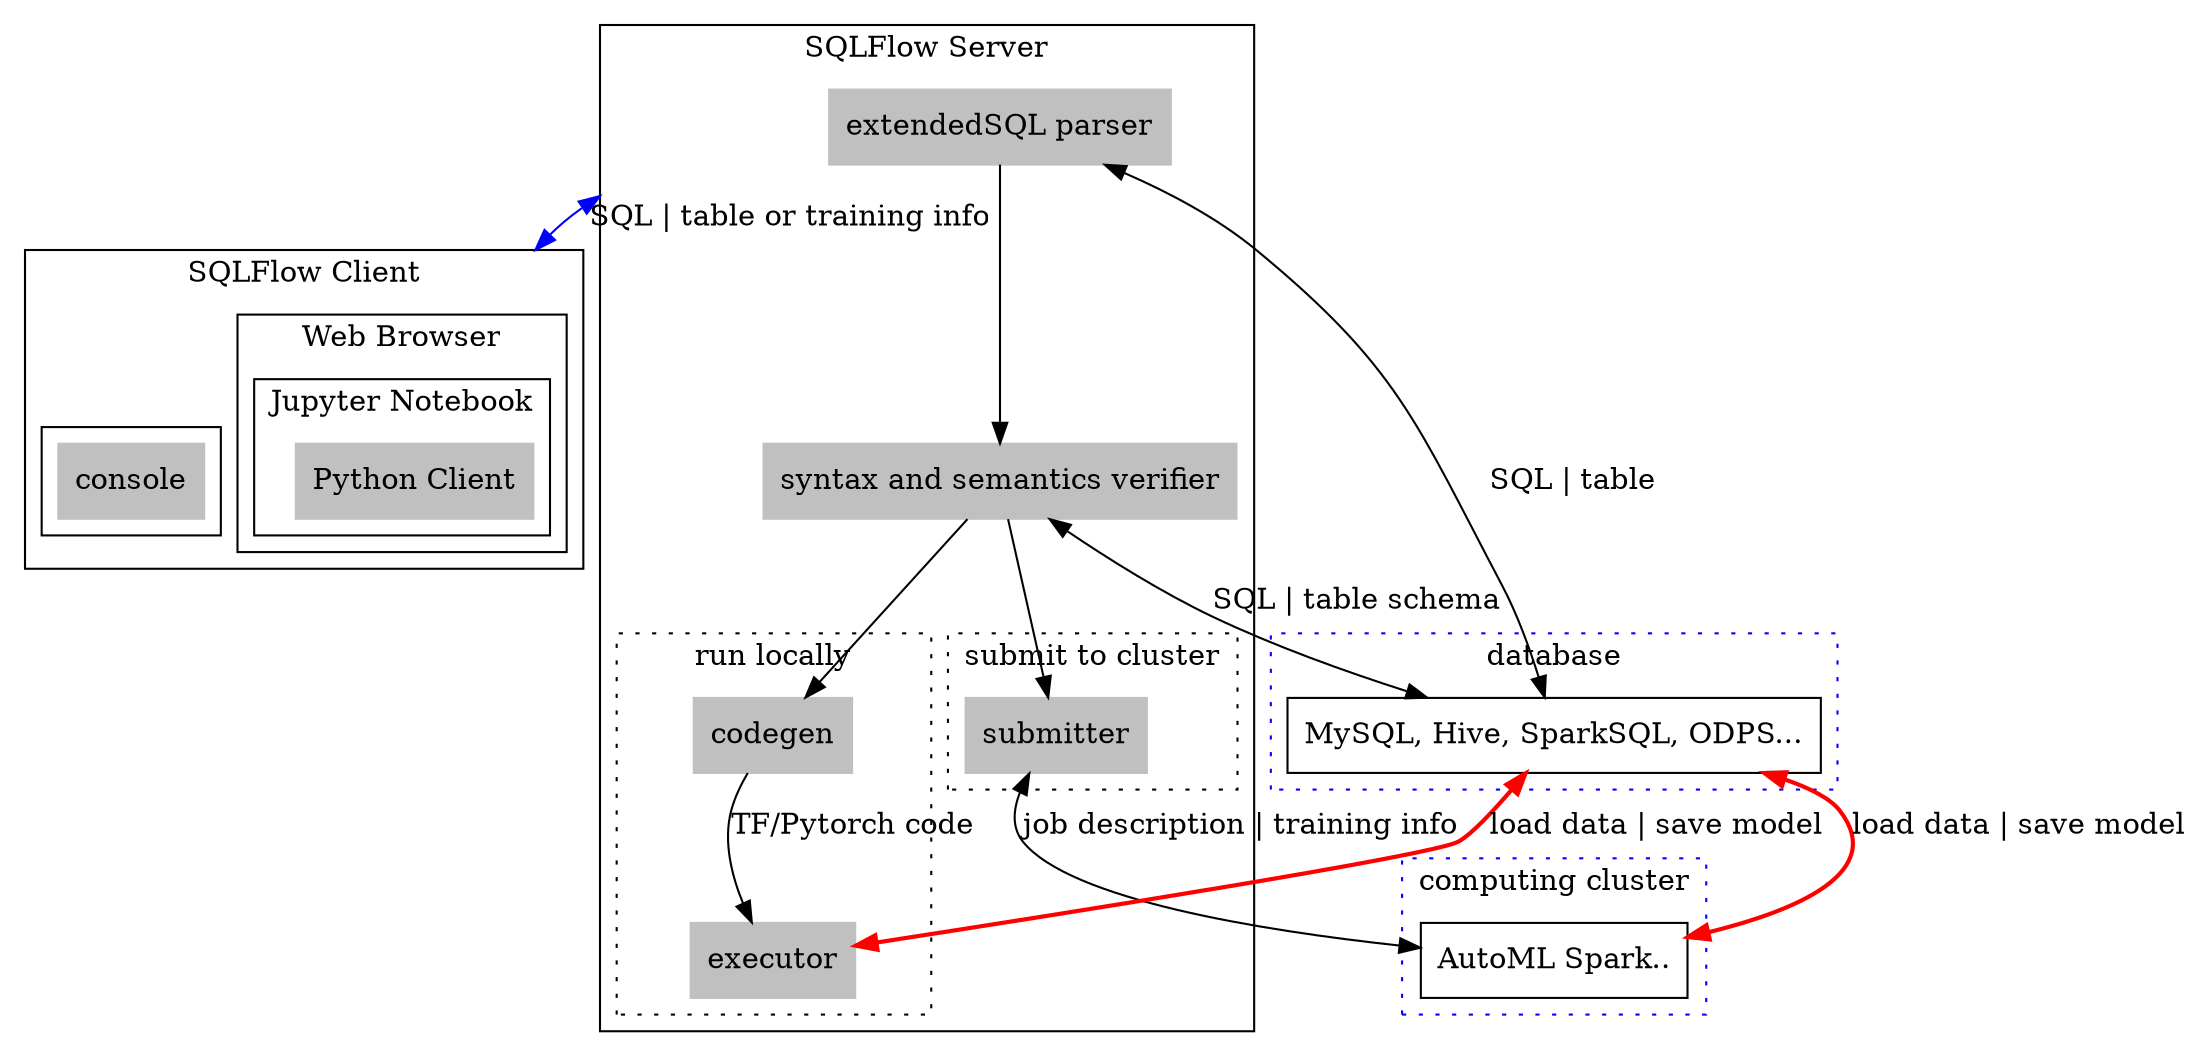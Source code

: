 digraph G {
  graph [compound=true];
  subgraph cluster_6 {
    label = "SQLFlow Client"

    subgraph cluster_0 {
      label = "Web Browser";
      subgraph cluster_4 {
        label = "Jupyter Notebook";
        node [style=filled,color=grey,shape=box];
        python_client [label = "Python Client"]
      }
    }

    subgraph cluster_5 {
      label = "";
      node [style=filled,color=grey,shape=box];
      console [label = "console"]
    }
  }


  subgraph cluster_1 {
    label = "SQLFlow Server";
    node [style=filled,color=grey,shape=box];
    parser [label="extendedSQL parser"]
    verifier [label="syntax and semantics verifier"]
    parser -> verifier;
    verifier -> {codegen submitter}

    subgraph cluster_10 {
      label = "run locally";
      node [style=filled, shape=box];
      graph[style=dotted];
      codegen -> executor [label="TF/Pytorch code"];
    }

    subgraph cluster_11 {
      label = "submit to cluster";
      node [style=filled, shape=box];
      graph[style=dotted];
      submitter;
    }
  }

  subgraph cluster_2 {
    label = "database"
    style=filled;
    graph[style=dotted];
    color=blue;
    database [label="MySQL, Hive, SparkSQL, ODPS...",shape=box];
  }

  subgraph cluster_3 {
    label = "computing cluster"
    style=filled;
    graph[style=dotted];
    color=blue;
    compute_cluster [label="AutoML Spark..",shape=box];
  }

  parser -> {python_client} [ltail=cluster_1, lhead=cluster_6, color=blue, dir="both", label="SQL | table or training info"]
  parser -> database [dir="both", label="SQL | table"];
  verifier -> database [dir="both", label="SQL | table schema"];
  submitter -> compute_cluster [dir="both", label="job description | training info"]

  database -> compute_cluster [color=red, style=bold, dir="both", label="load data | save model"]
  database -> executor [color=red, style=bold, dir="both", label="load data | save model"]
}
